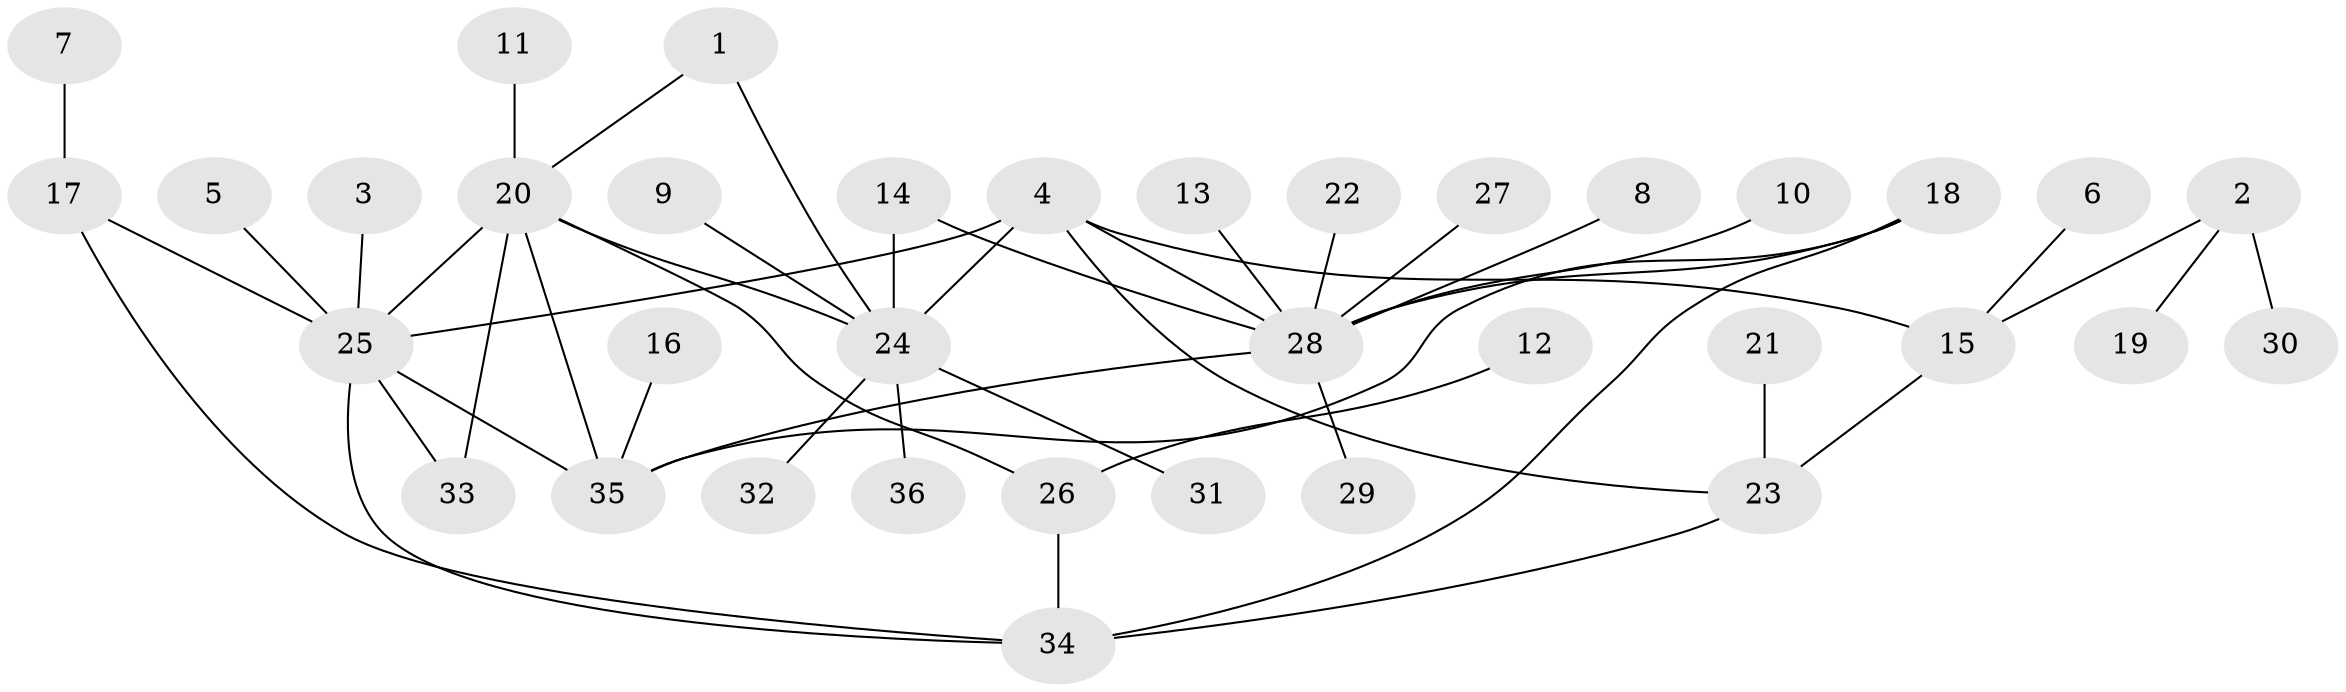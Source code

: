 // original degree distribution, {12: 0.027777777777777776, 7: 0.027777777777777776, 5: 0.027777777777777776, 10: 0.027777777777777776, 2: 0.2361111111111111, 6: 0.041666666666666664, 4: 0.027777777777777776, 3: 0.027777777777777776, 1: 0.5555555555555556}
// Generated by graph-tools (version 1.1) at 2025/02/03/09/25 03:02:53]
// undirected, 36 vertices, 47 edges
graph export_dot {
graph [start="1"]
  node [color=gray90,style=filled];
  1;
  2;
  3;
  4;
  5;
  6;
  7;
  8;
  9;
  10;
  11;
  12;
  13;
  14;
  15;
  16;
  17;
  18;
  19;
  20;
  21;
  22;
  23;
  24;
  25;
  26;
  27;
  28;
  29;
  30;
  31;
  32;
  33;
  34;
  35;
  36;
  1 -- 20 [weight=1.0];
  1 -- 24 [weight=1.0];
  2 -- 15 [weight=1.0];
  2 -- 19 [weight=1.0];
  2 -- 30 [weight=1.0];
  3 -- 25 [weight=1.0];
  4 -- 15 [weight=1.0];
  4 -- 23 [weight=1.0];
  4 -- 24 [weight=1.0];
  4 -- 25 [weight=2.0];
  4 -- 28 [weight=1.0];
  5 -- 25 [weight=1.0];
  6 -- 15 [weight=1.0];
  7 -- 17 [weight=1.0];
  8 -- 28 [weight=1.0];
  9 -- 24 [weight=1.0];
  10 -- 28 [weight=1.0];
  11 -- 20 [weight=1.0];
  12 -- 26 [weight=1.0];
  13 -- 28 [weight=1.0];
  14 -- 24 [weight=1.0];
  14 -- 28 [weight=1.0];
  15 -- 23 [weight=1.0];
  16 -- 35 [weight=1.0];
  17 -- 25 [weight=2.0];
  17 -- 34 [weight=1.0];
  18 -- 28 [weight=1.0];
  18 -- 34 [weight=1.0];
  18 -- 35 [weight=1.0];
  20 -- 24 [weight=1.0];
  20 -- 25 [weight=1.0];
  20 -- 26 [weight=1.0];
  20 -- 33 [weight=1.0];
  20 -- 35 [weight=2.0];
  21 -- 23 [weight=1.0];
  22 -- 28 [weight=1.0];
  23 -- 34 [weight=1.0];
  24 -- 31 [weight=1.0];
  24 -- 32 [weight=1.0];
  24 -- 36 [weight=1.0];
  25 -- 33 [weight=1.0];
  25 -- 34 [weight=1.0];
  25 -- 35 [weight=1.0];
  26 -- 34 [weight=2.0];
  27 -- 28 [weight=1.0];
  28 -- 29 [weight=1.0];
  28 -- 35 [weight=1.0];
}
